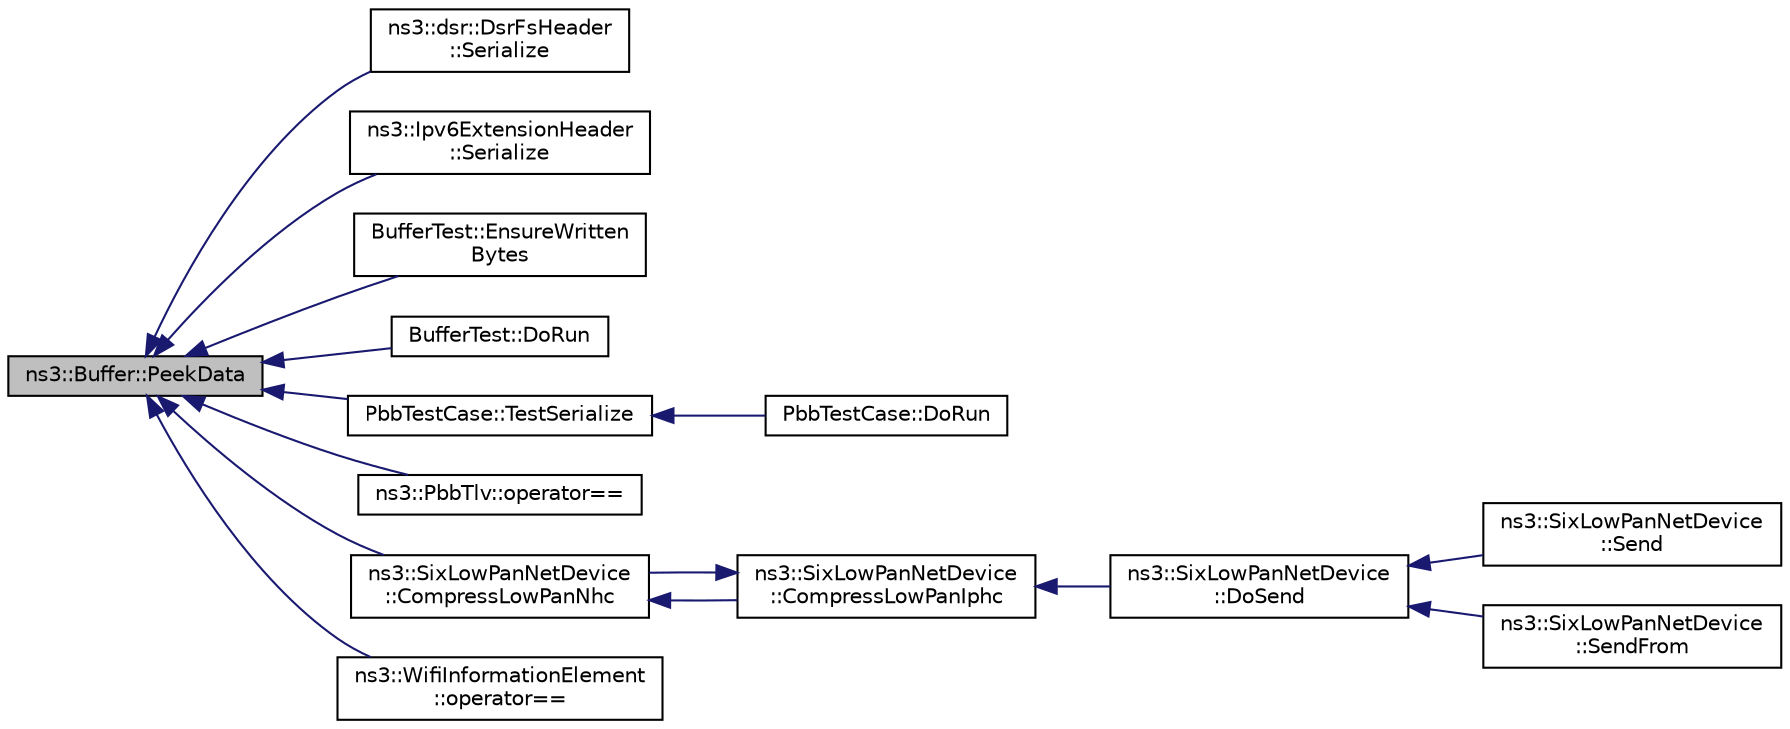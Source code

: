 digraph "ns3::Buffer::PeekData"
{
  edge [fontname="Helvetica",fontsize="10",labelfontname="Helvetica",labelfontsize="10"];
  node [fontname="Helvetica",fontsize="10",shape=record];
  rankdir="LR";
  Node1 [label="ns3::Buffer::PeekData",height=0.2,width=0.4,color="black", fillcolor="grey75", style="filled", fontcolor="black"];
  Node1 -> Node2 [dir="back",color="midnightblue",fontsize="10",style="solid"];
  Node2 [label="ns3::dsr::DsrFsHeader\l::Serialize",height=0.2,width=0.4,color="black", fillcolor="white", style="filled",URL="$dc/dc2/classns3_1_1dsr_1_1DsrFsHeader.html#af8f508a2b05faac2b869d37fe672b911",tooltip="Serialize the packet. "];
  Node1 -> Node3 [dir="back",color="midnightblue",fontsize="10",style="solid"];
  Node3 [label="ns3::Ipv6ExtensionHeader\l::Serialize",height=0.2,width=0.4,color="black", fillcolor="white", style="filled",URL="$d5/d0e/classns3_1_1Ipv6ExtensionHeader.html#a98bce1a4ea1265b45c480eed63dc2893",tooltip="Serialize the packet. "];
  Node1 -> Node4 [dir="back",color="midnightblue",fontsize="10",style="solid"];
  Node4 [label="BufferTest::EnsureWritten\lBytes",height=0.2,width=0.4,color="black", fillcolor="white", style="filled",URL="$d7/d09/classBufferTest.html#a482291760a8b3a0716e1a28bb51e7a69"];
  Node1 -> Node5 [dir="back",color="midnightblue",fontsize="10",style="solid"];
  Node5 [label="BufferTest::DoRun",height=0.2,width=0.4,color="black", fillcolor="white", style="filled",URL="$d7/d09/classBufferTest.html#a4ffd025f50c962366167daef7df0ac58",tooltip="Implementation to actually run this TestCase. "];
  Node1 -> Node6 [dir="back",color="midnightblue",fontsize="10",style="solid"];
  Node6 [label="PbbTestCase::TestSerialize",height=0.2,width=0.4,color="black", fillcolor="white", style="filled",URL="$dd/dee/classPbbTestCase.html#af46a68e3ac1ac6a3acba3db64974cba8"];
  Node6 -> Node7 [dir="back",color="midnightblue",fontsize="10",style="solid"];
  Node7 [label="PbbTestCase::DoRun",height=0.2,width=0.4,color="black", fillcolor="white", style="filled",URL="$dd/dee/classPbbTestCase.html#a7e27e798743b0fee57106bdc3ff63a1c",tooltip="Implementation to actually run this TestCase. "];
  Node1 -> Node8 [dir="back",color="midnightblue",fontsize="10",style="solid"];
  Node8 [label="ns3::PbbTlv::operator==",height=0.2,width=0.4,color="black", fillcolor="white", style="filled",URL="$db/dfb/classns3_1_1PbbTlv.html#af13bc24ac7a574cf901147ea397c0cf9",tooltip="Equality operator for PbbTlv. "];
  Node1 -> Node9 [dir="back",color="midnightblue",fontsize="10",style="solid"];
  Node9 [label="ns3::SixLowPanNetDevice\l::CompressLowPanNhc",height=0.2,width=0.4,color="black", fillcolor="white", style="filled",URL="$d1/d2b/classns3_1_1SixLowPanNetDevice.html#a41d34fd1612e7e6911614fadfef6ab67",tooltip="Compress the headers according to NHC compression. "];
  Node9 -> Node10 [dir="back",color="midnightblue",fontsize="10",style="solid"];
  Node10 [label="ns3::SixLowPanNetDevice\l::CompressLowPanIphc",height=0.2,width=0.4,color="black", fillcolor="white", style="filled",URL="$d1/d2b/classns3_1_1SixLowPanNetDevice.html#a67bf1501ba018d90c5bdb442371a3722",tooltip="Compress the headers according to IPHC compression. "];
  Node10 -> Node11 [dir="back",color="midnightblue",fontsize="10",style="solid"];
  Node11 [label="ns3::SixLowPanNetDevice\l::DoSend",height=0.2,width=0.4,color="black", fillcolor="white", style="filled",URL="$d1/d2b/classns3_1_1SixLowPanNetDevice.html#a0cd8b4fc52f256bd7743310434ac4680"];
  Node11 -> Node12 [dir="back",color="midnightblue",fontsize="10",style="solid"];
  Node12 [label="ns3::SixLowPanNetDevice\l::Send",height=0.2,width=0.4,color="black", fillcolor="white", style="filled",URL="$d1/d2b/classns3_1_1SixLowPanNetDevice.html#a6566ae05fbc295d8cd22166b6b2c28ea"];
  Node11 -> Node13 [dir="back",color="midnightblue",fontsize="10",style="solid"];
  Node13 [label="ns3::SixLowPanNetDevice\l::SendFrom",height=0.2,width=0.4,color="black", fillcolor="white", style="filled",URL="$d1/d2b/classns3_1_1SixLowPanNetDevice.html#aec79675091efa676370a4f9e6f4127e3"];
  Node10 -> Node9 [dir="back",color="midnightblue",fontsize="10",style="solid"];
  Node1 -> Node14 [dir="back",color="midnightblue",fontsize="10",style="solid"];
  Node14 [label="ns3::WifiInformationElement\l::operator==",height=0.2,width=0.4,color="black", fillcolor="white", style="filled",URL="$d4/db6/classns3_1_1WifiInformationElement.html#ad57be4560fa6abb25e6b0745fd7213e0"];
}

